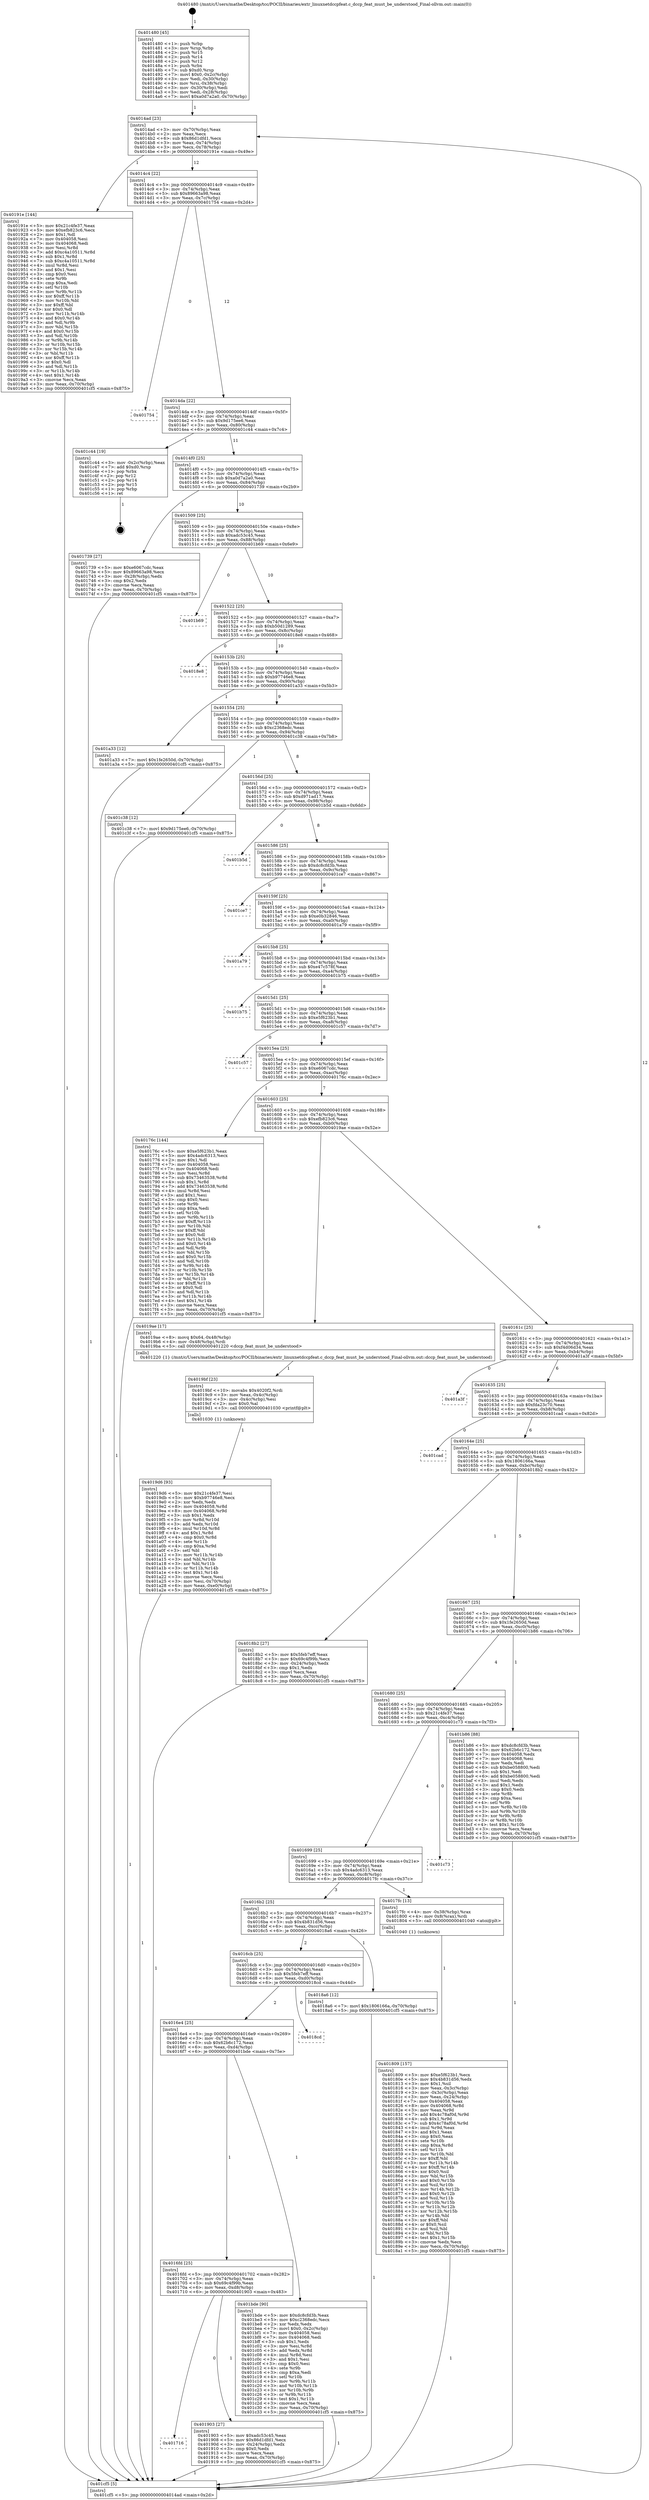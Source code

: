 digraph "0x401480" {
  label = "0x401480 (/mnt/c/Users/mathe/Desktop/tcc/POCII/binaries/extr_linuxnetdccpfeat.c_dccp_feat_must_be_understood_Final-ollvm.out::main(0))"
  labelloc = "t"
  node[shape=record]

  Entry [label="",width=0.3,height=0.3,shape=circle,fillcolor=black,style=filled]
  "0x4014ad" [label="{
     0x4014ad [23]\l
     | [instrs]\l
     &nbsp;&nbsp;0x4014ad \<+3\>: mov -0x70(%rbp),%eax\l
     &nbsp;&nbsp;0x4014b0 \<+2\>: mov %eax,%ecx\l
     &nbsp;&nbsp;0x4014b2 \<+6\>: sub $0x86d1dfd1,%ecx\l
     &nbsp;&nbsp;0x4014b8 \<+3\>: mov %eax,-0x74(%rbp)\l
     &nbsp;&nbsp;0x4014bb \<+3\>: mov %ecx,-0x78(%rbp)\l
     &nbsp;&nbsp;0x4014be \<+6\>: je 000000000040191e \<main+0x49e\>\l
  }"]
  "0x40191e" [label="{
     0x40191e [144]\l
     | [instrs]\l
     &nbsp;&nbsp;0x40191e \<+5\>: mov $0x21c4fe37,%eax\l
     &nbsp;&nbsp;0x401923 \<+5\>: mov $0xefb823c6,%ecx\l
     &nbsp;&nbsp;0x401928 \<+2\>: mov $0x1,%dl\l
     &nbsp;&nbsp;0x40192a \<+7\>: mov 0x404058,%esi\l
     &nbsp;&nbsp;0x401931 \<+7\>: mov 0x404068,%edi\l
     &nbsp;&nbsp;0x401938 \<+3\>: mov %esi,%r8d\l
     &nbsp;&nbsp;0x40193b \<+7\>: add $0xc4a10511,%r8d\l
     &nbsp;&nbsp;0x401942 \<+4\>: sub $0x1,%r8d\l
     &nbsp;&nbsp;0x401946 \<+7\>: sub $0xc4a10511,%r8d\l
     &nbsp;&nbsp;0x40194d \<+4\>: imul %r8d,%esi\l
     &nbsp;&nbsp;0x401951 \<+3\>: and $0x1,%esi\l
     &nbsp;&nbsp;0x401954 \<+3\>: cmp $0x0,%esi\l
     &nbsp;&nbsp;0x401957 \<+4\>: sete %r9b\l
     &nbsp;&nbsp;0x40195b \<+3\>: cmp $0xa,%edi\l
     &nbsp;&nbsp;0x40195e \<+4\>: setl %r10b\l
     &nbsp;&nbsp;0x401962 \<+3\>: mov %r9b,%r11b\l
     &nbsp;&nbsp;0x401965 \<+4\>: xor $0xff,%r11b\l
     &nbsp;&nbsp;0x401969 \<+3\>: mov %r10b,%bl\l
     &nbsp;&nbsp;0x40196c \<+3\>: xor $0xff,%bl\l
     &nbsp;&nbsp;0x40196f \<+3\>: xor $0x0,%dl\l
     &nbsp;&nbsp;0x401972 \<+3\>: mov %r11b,%r14b\l
     &nbsp;&nbsp;0x401975 \<+4\>: and $0x0,%r14b\l
     &nbsp;&nbsp;0x401979 \<+3\>: and %dl,%r9b\l
     &nbsp;&nbsp;0x40197c \<+3\>: mov %bl,%r15b\l
     &nbsp;&nbsp;0x40197f \<+4\>: and $0x0,%r15b\l
     &nbsp;&nbsp;0x401983 \<+3\>: and %dl,%r10b\l
     &nbsp;&nbsp;0x401986 \<+3\>: or %r9b,%r14b\l
     &nbsp;&nbsp;0x401989 \<+3\>: or %r10b,%r15b\l
     &nbsp;&nbsp;0x40198c \<+3\>: xor %r15b,%r14b\l
     &nbsp;&nbsp;0x40198f \<+3\>: or %bl,%r11b\l
     &nbsp;&nbsp;0x401992 \<+4\>: xor $0xff,%r11b\l
     &nbsp;&nbsp;0x401996 \<+3\>: or $0x0,%dl\l
     &nbsp;&nbsp;0x401999 \<+3\>: and %dl,%r11b\l
     &nbsp;&nbsp;0x40199c \<+3\>: or %r11b,%r14b\l
     &nbsp;&nbsp;0x40199f \<+4\>: test $0x1,%r14b\l
     &nbsp;&nbsp;0x4019a3 \<+3\>: cmovne %ecx,%eax\l
     &nbsp;&nbsp;0x4019a6 \<+3\>: mov %eax,-0x70(%rbp)\l
     &nbsp;&nbsp;0x4019a9 \<+5\>: jmp 0000000000401cf5 \<main+0x875\>\l
  }"]
  "0x4014c4" [label="{
     0x4014c4 [22]\l
     | [instrs]\l
     &nbsp;&nbsp;0x4014c4 \<+5\>: jmp 00000000004014c9 \<main+0x49\>\l
     &nbsp;&nbsp;0x4014c9 \<+3\>: mov -0x74(%rbp),%eax\l
     &nbsp;&nbsp;0x4014cc \<+5\>: sub $0x89663a98,%eax\l
     &nbsp;&nbsp;0x4014d1 \<+3\>: mov %eax,-0x7c(%rbp)\l
     &nbsp;&nbsp;0x4014d4 \<+6\>: je 0000000000401754 \<main+0x2d4\>\l
  }"]
  Exit [label="",width=0.3,height=0.3,shape=circle,fillcolor=black,style=filled,peripheries=2]
  "0x401754" [label="{
     0x401754\l
  }", style=dashed]
  "0x4014da" [label="{
     0x4014da [22]\l
     | [instrs]\l
     &nbsp;&nbsp;0x4014da \<+5\>: jmp 00000000004014df \<main+0x5f\>\l
     &nbsp;&nbsp;0x4014df \<+3\>: mov -0x74(%rbp),%eax\l
     &nbsp;&nbsp;0x4014e2 \<+5\>: sub $0x9d175ee6,%eax\l
     &nbsp;&nbsp;0x4014e7 \<+3\>: mov %eax,-0x80(%rbp)\l
     &nbsp;&nbsp;0x4014ea \<+6\>: je 0000000000401c44 \<main+0x7c4\>\l
  }"]
  "0x4019d6" [label="{
     0x4019d6 [93]\l
     | [instrs]\l
     &nbsp;&nbsp;0x4019d6 \<+5\>: mov $0x21c4fe37,%esi\l
     &nbsp;&nbsp;0x4019db \<+5\>: mov $0xb97746e8,%ecx\l
     &nbsp;&nbsp;0x4019e0 \<+2\>: xor %edx,%edx\l
     &nbsp;&nbsp;0x4019e2 \<+8\>: mov 0x404058,%r8d\l
     &nbsp;&nbsp;0x4019ea \<+8\>: mov 0x404068,%r9d\l
     &nbsp;&nbsp;0x4019f2 \<+3\>: sub $0x1,%edx\l
     &nbsp;&nbsp;0x4019f5 \<+3\>: mov %r8d,%r10d\l
     &nbsp;&nbsp;0x4019f8 \<+3\>: add %edx,%r10d\l
     &nbsp;&nbsp;0x4019fb \<+4\>: imul %r10d,%r8d\l
     &nbsp;&nbsp;0x4019ff \<+4\>: and $0x1,%r8d\l
     &nbsp;&nbsp;0x401a03 \<+4\>: cmp $0x0,%r8d\l
     &nbsp;&nbsp;0x401a07 \<+4\>: sete %r11b\l
     &nbsp;&nbsp;0x401a0b \<+4\>: cmp $0xa,%r9d\l
     &nbsp;&nbsp;0x401a0f \<+3\>: setl %bl\l
     &nbsp;&nbsp;0x401a12 \<+3\>: mov %r11b,%r14b\l
     &nbsp;&nbsp;0x401a15 \<+3\>: and %bl,%r14b\l
     &nbsp;&nbsp;0x401a18 \<+3\>: xor %bl,%r11b\l
     &nbsp;&nbsp;0x401a1b \<+3\>: or %r11b,%r14b\l
     &nbsp;&nbsp;0x401a1e \<+4\>: test $0x1,%r14b\l
     &nbsp;&nbsp;0x401a22 \<+3\>: cmovne %ecx,%esi\l
     &nbsp;&nbsp;0x401a25 \<+3\>: mov %esi,-0x70(%rbp)\l
     &nbsp;&nbsp;0x401a28 \<+6\>: mov %eax,-0xe0(%rbp)\l
     &nbsp;&nbsp;0x401a2e \<+5\>: jmp 0000000000401cf5 \<main+0x875\>\l
  }"]
  "0x401c44" [label="{
     0x401c44 [19]\l
     | [instrs]\l
     &nbsp;&nbsp;0x401c44 \<+3\>: mov -0x2c(%rbp),%eax\l
     &nbsp;&nbsp;0x401c47 \<+7\>: add $0xd0,%rsp\l
     &nbsp;&nbsp;0x401c4e \<+1\>: pop %rbx\l
     &nbsp;&nbsp;0x401c4f \<+2\>: pop %r12\l
     &nbsp;&nbsp;0x401c51 \<+2\>: pop %r14\l
     &nbsp;&nbsp;0x401c53 \<+2\>: pop %r15\l
     &nbsp;&nbsp;0x401c55 \<+1\>: pop %rbp\l
     &nbsp;&nbsp;0x401c56 \<+1\>: ret\l
  }"]
  "0x4014f0" [label="{
     0x4014f0 [25]\l
     | [instrs]\l
     &nbsp;&nbsp;0x4014f0 \<+5\>: jmp 00000000004014f5 \<main+0x75\>\l
     &nbsp;&nbsp;0x4014f5 \<+3\>: mov -0x74(%rbp),%eax\l
     &nbsp;&nbsp;0x4014f8 \<+5\>: sub $0xa0d7a2a0,%eax\l
     &nbsp;&nbsp;0x4014fd \<+6\>: mov %eax,-0x84(%rbp)\l
     &nbsp;&nbsp;0x401503 \<+6\>: je 0000000000401739 \<main+0x2b9\>\l
  }"]
  "0x4019bf" [label="{
     0x4019bf [23]\l
     | [instrs]\l
     &nbsp;&nbsp;0x4019bf \<+10\>: movabs $0x4020f2,%rdi\l
     &nbsp;&nbsp;0x4019c9 \<+3\>: mov %eax,-0x4c(%rbp)\l
     &nbsp;&nbsp;0x4019cc \<+3\>: mov -0x4c(%rbp),%esi\l
     &nbsp;&nbsp;0x4019cf \<+2\>: mov $0x0,%al\l
     &nbsp;&nbsp;0x4019d1 \<+5\>: call 0000000000401030 \<printf@plt\>\l
     | [calls]\l
     &nbsp;&nbsp;0x401030 \{1\} (unknown)\l
  }"]
  "0x401739" [label="{
     0x401739 [27]\l
     | [instrs]\l
     &nbsp;&nbsp;0x401739 \<+5\>: mov $0xe6067cdc,%eax\l
     &nbsp;&nbsp;0x40173e \<+5\>: mov $0x89663a98,%ecx\l
     &nbsp;&nbsp;0x401743 \<+3\>: mov -0x28(%rbp),%edx\l
     &nbsp;&nbsp;0x401746 \<+3\>: cmp $0x2,%edx\l
     &nbsp;&nbsp;0x401749 \<+3\>: cmovne %ecx,%eax\l
     &nbsp;&nbsp;0x40174c \<+3\>: mov %eax,-0x70(%rbp)\l
     &nbsp;&nbsp;0x40174f \<+5\>: jmp 0000000000401cf5 \<main+0x875\>\l
  }"]
  "0x401509" [label="{
     0x401509 [25]\l
     | [instrs]\l
     &nbsp;&nbsp;0x401509 \<+5\>: jmp 000000000040150e \<main+0x8e\>\l
     &nbsp;&nbsp;0x40150e \<+3\>: mov -0x74(%rbp),%eax\l
     &nbsp;&nbsp;0x401511 \<+5\>: sub $0xadc53c45,%eax\l
     &nbsp;&nbsp;0x401516 \<+6\>: mov %eax,-0x88(%rbp)\l
     &nbsp;&nbsp;0x40151c \<+6\>: je 0000000000401b69 \<main+0x6e9\>\l
  }"]
  "0x401cf5" [label="{
     0x401cf5 [5]\l
     | [instrs]\l
     &nbsp;&nbsp;0x401cf5 \<+5\>: jmp 00000000004014ad \<main+0x2d\>\l
  }"]
  "0x401480" [label="{
     0x401480 [45]\l
     | [instrs]\l
     &nbsp;&nbsp;0x401480 \<+1\>: push %rbp\l
     &nbsp;&nbsp;0x401481 \<+3\>: mov %rsp,%rbp\l
     &nbsp;&nbsp;0x401484 \<+2\>: push %r15\l
     &nbsp;&nbsp;0x401486 \<+2\>: push %r14\l
     &nbsp;&nbsp;0x401488 \<+2\>: push %r12\l
     &nbsp;&nbsp;0x40148a \<+1\>: push %rbx\l
     &nbsp;&nbsp;0x40148b \<+7\>: sub $0xd0,%rsp\l
     &nbsp;&nbsp;0x401492 \<+7\>: movl $0x0,-0x2c(%rbp)\l
     &nbsp;&nbsp;0x401499 \<+3\>: mov %edi,-0x30(%rbp)\l
     &nbsp;&nbsp;0x40149c \<+4\>: mov %rsi,-0x38(%rbp)\l
     &nbsp;&nbsp;0x4014a0 \<+3\>: mov -0x30(%rbp),%edi\l
     &nbsp;&nbsp;0x4014a3 \<+3\>: mov %edi,-0x28(%rbp)\l
     &nbsp;&nbsp;0x4014a6 \<+7\>: movl $0xa0d7a2a0,-0x70(%rbp)\l
  }"]
  "0x401716" [label="{
     0x401716\l
  }", style=dashed]
  "0x401b69" [label="{
     0x401b69\l
  }", style=dashed]
  "0x401522" [label="{
     0x401522 [25]\l
     | [instrs]\l
     &nbsp;&nbsp;0x401522 \<+5\>: jmp 0000000000401527 \<main+0xa7\>\l
     &nbsp;&nbsp;0x401527 \<+3\>: mov -0x74(%rbp),%eax\l
     &nbsp;&nbsp;0x40152a \<+5\>: sub $0xb50d1289,%eax\l
     &nbsp;&nbsp;0x40152f \<+6\>: mov %eax,-0x8c(%rbp)\l
     &nbsp;&nbsp;0x401535 \<+6\>: je 00000000004018e8 \<main+0x468\>\l
  }"]
  "0x401903" [label="{
     0x401903 [27]\l
     | [instrs]\l
     &nbsp;&nbsp;0x401903 \<+5\>: mov $0xadc53c45,%eax\l
     &nbsp;&nbsp;0x401908 \<+5\>: mov $0x86d1dfd1,%ecx\l
     &nbsp;&nbsp;0x40190d \<+3\>: mov -0x24(%rbp),%edx\l
     &nbsp;&nbsp;0x401910 \<+3\>: cmp $0x0,%edx\l
     &nbsp;&nbsp;0x401913 \<+3\>: cmove %ecx,%eax\l
     &nbsp;&nbsp;0x401916 \<+3\>: mov %eax,-0x70(%rbp)\l
     &nbsp;&nbsp;0x401919 \<+5\>: jmp 0000000000401cf5 \<main+0x875\>\l
  }"]
  "0x4018e8" [label="{
     0x4018e8\l
  }", style=dashed]
  "0x40153b" [label="{
     0x40153b [25]\l
     | [instrs]\l
     &nbsp;&nbsp;0x40153b \<+5\>: jmp 0000000000401540 \<main+0xc0\>\l
     &nbsp;&nbsp;0x401540 \<+3\>: mov -0x74(%rbp),%eax\l
     &nbsp;&nbsp;0x401543 \<+5\>: sub $0xb97746e8,%eax\l
     &nbsp;&nbsp;0x401548 \<+6\>: mov %eax,-0x90(%rbp)\l
     &nbsp;&nbsp;0x40154e \<+6\>: je 0000000000401a33 \<main+0x5b3\>\l
  }"]
  "0x4016fd" [label="{
     0x4016fd [25]\l
     | [instrs]\l
     &nbsp;&nbsp;0x4016fd \<+5\>: jmp 0000000000401702 \<main+0x282\>\l
     &nbsp;&nbsp;0x401702 \<+3\>: mov -0x74(%rbp),%eax\l
     &nbsp;&nbsp;0x401705 \<+5\>: sub $0x69c4f99b,%eax\l
     &nbsp;&nbsp;0x40170a \<+6\>: mov %eax,-0xd8(%rbp)\l
     &nbsp;&nbsp;0x401710 \<+6\>: je 0000000000401903 \<main+0x483\>\l
  }"]
  "0x401a33" [label="{
     0x401a33 [12]\l
     | [instrs]\l
     &nbsp;&nbsp;0x401a33 \<+7\>: movl $0x1fe2650d,-0x70(%rbp)\l
     &nbsp;&nbsp;0x401a3a \<+5\>: jmp 0000000000401cf5 \<main+0x875\>\l
  }"]
  "0x401554" [label="{
     0x401554 [25]\l
     | [instrs]\l
     &nbsp;&nbsp;0x401554 \<+5\>: jmp 0000000000401559 \<main+0xd9\>\l
     &nbsp;&nbsp;0x401559 \<+3\>: mov -0x74(%rbp),%eax\l
     &nbsp;&nbsp;0x40155c \<+5\>: sub $0xc2368edc,%eax\l
     &nbsp;&nbsp;0x401561 \<+6\>: mov %eax,-0x94(%rbp)\l
     &nbsp;&nbsp;0x401567 \<+6\>: je 0000000000401c38 \<main+0x7b8\>\l
  }"]
  "0x401bde" [label="{
     0x401bde [90]\l
     | [instrs]\l
     &nbsp;&nbsp;0x401bde \<+5\>: mov $0xdc8cfd3b,%eax\l
     &nbsp;&nbsp;0x401be3 \<+5\>: mov $0xc2368edc,%ecx\l
     &nbsp;&nbsp;0x401be8 \<+2\>: xor %edx,%edx\l
     &nbsp;&nbsp;0x401bea \<+7\>: movl $0x0,-0x2c(%rbp)\l
     &nbsp;&nbsp;0x401bf1 \<+7\>: mov 0x404058,%esi\l
     &nbsp;&nbsp;0x401bf8 \<+7\>: mov 0x404068,%edi\l
     &nbsp;&nbsp;0x401bff \<+3\>: sub $0x1,%edx\l
     &nbsp;&nbsp;0x401c02 \<+3\>: mov %esi,%r8d\l
     &nbsp;&nbsp;0x401c05 \<+3\>: add %edx,%r8d\l
     &nbsp;&nbsp;0x401c08 \<+4\>: imul %r8d,%esi\l
     &nbsp;&nbsp;0x401c0c \<+3\>: and $0x1,%esi\l
     &nbsp;&nbsp;0x401c0f \<+3\>: cmp $0x0,%esi\l
     &nbsp;&nbsp;0x401c12 \<+4\>: sete %r9b\l
     &nbsp;&nbsp;0x401c16 \<+3\>: cmp $0xa,%edi\l
     &nbsp;&nbsp;0x401c19 \<+4\>: setl %r10b\l
     &nbsp;&nbsp;0x401c1d \<+3\>: mov %r9b,%r11b\l
     &nbsp;&nbsp;0x401c20 \<+3\>: and %r10b,%r11b\l
     &nbsp;&nbsp;0x401c23 \<+3\>: xor %r10b,%r9b\l
     &nbsp;&nbsp;0x401c26 \<+3\>: or %r9b,%r11b\l
     &nbsp;&nbsp;0x401c29 \<+4\>: test $0x1,%r11b\l
     &nbsp;&nbsp;0x401c2d \<+3\>: cmovne %ecx,%eax\l
     &nbsp;&nbsp;0x401c30 \<+3\>: mov %eax,-0x70(%rbp)\l
     &nbsp;&nbsp;0x401c33 \<+5\>: jmp 0000000000401cf5 \<main+0x875\>\l
  }"]
  "0x401c38" [label="{
     0x401c38 [12]\l
     | [instrs]\l
     &nbsp;&nbsp;0x401c38 \<+7\>: movl $0x9d175ee6,-0x70(%rbp)\l
     &nbsp;&nbsp;0x401c3f \<+5\>: jmp 0000000000401cf5 \<main+0x875\>\l
  }"]
  "0x40156d" [label="{
     0x40156d [25]\l
     | [instrs]\l
     &nbsp;&nbsp;0x40156d \<+5\>: jmp 0000000000401572 \<main+0xf2\>\l
     &nbsp;&nbsp;0x401572 \<+3\>: mov -0x74(%rbp),%eax\l
     &nbsp;&nbsp;0x401575 \<+5\>: sub $0xd971ad17,%eax\l
     &nbsp;&nbsp;0x40157a \<+6\>: mov %eax,-0x98(%rbp)\l
     &nbsp;&nbsp;0x401580 \<+6\>: je 0000000000401b5d \<main+0x6dd\>\l
  }"]
  "0x4016e4" [label="{
     0x4016e4 [25]\l
     | [instrs]\l
     &nbsp;&nbsp;0x4016e4 \<+5\>: jmp 00000000004016e9 \<main+0x269\>\l
     &nbsp;&nbsp;0x4016e9 \<+3\>: mov -0x74(%rbp),%eax\l
     &nbsp;&nbsp;0x4016ec \<+5\>: sub $0x62b6c172,%eax\l
     &nbsp;&nbsp;0x4016f1 \<+6\>: mov %eax,-0xd4(%rbp)\l
     &nbsp;&nbsp;0x4016f7 \<+6\>: je 0000000000401bde \<main+0x75e\>\l
  }"]
  "0x401b5d" [label="{
     0x401b5d\l
  }", style=dashed]
  "0x401586" [label="{
     0x401586 [25]\l
     | [instrs]\l
     &nbsp;&nbsp;0x401586 \<+5\>: jmp 000000000040158b \<main+0x10b\>\l
     &nbsp;&nbsp;0x40158b \<+3\>: mov -0x74(%rbp),%eax\l
     &nbsp;&nbsp;0x40158e \<+5\>: sub $0xdc8cfd3b,%eax\l
     &nbsp;&nbsp;0x401593 \<+6\>: mov %eax,-0x9c(%rbp)\l
     &nbsp;&nbsp;0x401599 \<+6\>: je 0000000000401ce7 \<main+0x867\>\l
  }"]
  "0x4018cd" [label="{
     0x4018cd\l
  }", style=dashed]
  "0x401ce7" [label="{
     0x401ce7\l
  }", style=dashed]
  "0x40159f" [label="{
     0x40159f [25]\l
     | [instrs]\l
     &nbsp;&nbsp;0x40159f \<+5\>: jmp 00000000004015a4 \<main+0x124\>\l
     &nbsp;&nbsp;0x4015a4 \<+3\>: mov -0x74(%rbp),%eax\l
     &nbsp;&nbsp;0x4015a7 \<+5\>: sub $0xe0b32846,%eax\l
     &nbsp;&nbsp;0x4015ac \<+6\>: mov %eax,-0xa0(%rbp)\l
     &nbsp;&nbsp;0x4015b2 \<+6\>: je 0000000000401a79 \<main+0x5f9\>\l
  }"]
  "0x4016cb" [label="{
     0x4016cb [25]\l
     | [instrs]\l
     &nbsp;&nbsp;0x4016cb \<+5\>: jmp 00000000004016d0 \<main+0x250\>\l
     &nbsp;&nbsp;0x4016d0 \<+3\>: mov -0x74(%rbp),%eax\l
     &nbsp;&nbsp;0x4016d3 \<+5\>: sub $0x5feb7eff,%eax\l
     &nbsp;&nbsp;0x4016d8 \<+6\>: mov %eax,-0xd0(%rbp)\l
     &nbsp;&nbsp;0x4016de \<+6\>: je 00000000004018cd \<main+0x44d\>\l
  }"]
  "0x401a79" [label="{
     0x401a79\l
  }", style=dashed]
  "0x4015b8" [label="{
     0x4015b8 [25]\l
     | [instrs]\l
     &nbsp;&nbsp;0x4015b8 \<+5\>: jmp 00000000004015bd \<main+0x13d\>\l
     &nbsp;&nbsp;0x4015bd \<+3\>: mov -0x74(%rbp),%eax\l
     &nbsp;&nbsp;0x4015c0 \<+5\>: sub $0xe47c578f,%eax\l
     &nbsp;&nbsp;0x4015c5 \<+6\>: mov %eax,-0xa4(%rbp)\l
     &nbsp;&nbsp;0x4015cb \<+6\>: je 0000000000401b75 \<main+0x6f5\>\l
  }"]
  "0x4018a6" [label="{
     0x4018a6 [12]\l
     | [instrs]\l
     &nbsp;&nbsp;0x4018a6 \<+7\>: movl $0x1806166a,-0x70(%rbp)\l
     &nbsp;&nbsp;0x4018ad \<+5\>: jmp 0000000000401cf5 \<main+0x875\>\l
  }"]
  "0x401b75" [label="{
     0x401b75\l
  }", style=dashed]
  "0x4015d1" [label="{
     0x4015d1 [25]\l
     | [instrs]\l
     &nbsp;&nbsp;0x4015d1 \<+5\>: jmp 00000000004015d6 \<main+0x156\>\l
     &nbsp;&nbsp;0x4015d6 \<+3\>: mov -0x74(%rbp),%eax\l
     &nbsp;&nbsp;0x4015d9 \<+5\>: sub $0xe5f623b1,%eax\l
     &nbsp;&nbsp;0x4015de \<+6\>: mov %eax,-0xa8(%rbp)\l
     &nbsp;&nbsp;0x4015e4 \<+6\>: je 0000000000401c57 \<main+0x7d7\>\l
  }"]
  "0x401809" [label="{
     0x401809 [157]\l
     | [instrs]\l
     &nbsp;&nbsp;0x401809 \<+5\>: mov $0xe5f623b1,%ecx\l
     &nbsp;&nbsp;0x40180e \<+5\>: mov $0x4b831d56,%edx\l
     &nbsp;&nbsp;0x401813 \<+3\>: mov $0x1,%sil\l
     &nbsp;&nbsp;0x401816 \<+3\>: mov %eax,-0x3c(%rbp)\l
     &nbsp;&nbsp;0x401819 \<+3\>: mov -0x3c(%rbp),%eax\l
     &nbsp;&nbsp;0x40181c \<+3\>: mov %eax,-0x24(%rbp)\l
     &nbsp;&nbsp;0x40181f \<+7\>: mov 0x404058,%eax\l
     &nbsp;&nbsp;0x401826 \<+8\>: mov 0x404068,%r8d\l
     &nbsp;&nbsp;0x40182e \<+3\>: mov %eax,%r9d\l
     &nbsp;&nbsp;0x401831 \<+7\>: add $0x4c78af0d,%r9d\l
     &nbsp;&nbsp;0x401838 \<+4\>: sub $0x1,%r9d\l
     &nbsp;&nbsp;0x40183c \<+7\>: sub $0x4c78af0d,%r9d\l
     &nbsp;&nbsp;0x401843 \<+4\>: imul %r9d,%eax\l
     &nbsp;&nbsp;0x401847 \<+3\>: and $0x1,%eax\l
     &nbsp;&nbsp;0x40184a \<+3\>: cmp $0x0,%eax\l
     &nbsp;&nbsp;0x40184d \<+4\>: sete %r10b\l
     &nbsp;&nbsp;0x401851 \<+4\>: cmp $0xa,%r8d\l
     &nbsp;&nbsp;0x401855 \<+4\>: setl %r11b\l
     &nbsp;&nbsp;0x401859 \<+3\>: mov %r10b,%bl\l
     &nbsp;&nbsp;0x40185c \<+3\>: xor $0xff,%bl\l
     &nbsp;&nbsp;0x40185f \<+3\>: mov %r11b,%r14b\l
     &nbsp;&nbsp;0x401862 \<+4\>: xor $0xff,%r14b\l
     &nbsp;&nbsp;0x401866 \<+4\>: xor $0x0,%sil\l
     &nbsp;&nbsp;0x40186a \<+3\>: mov %bl,%r15b\l
     &nbsp;&nbsp;0x40186d \<+4\>: and $0x0,%r15b\l
     &nbsp;&nbsp;0x401871 \<+3\>: and %sil,%r10b\l
     &nbsp;&nbsp;0x401874 \<+3\>: mov %r14b,%r12b\l
     &nbsp;&nbsp;0x401877 \<+4\>: and $0x0,%r12b\l
     &nbsp;&nbsp;0x40187b \<+3\>: and %sil,%r11b\l
     &nbsp;&nbsp;0x40187e \<+3\>: or %r10b,%r15b\l
     &nbsp;&nbsp;0x401881 \<+3\>: or %r11b,%r12b\l
     &nbsp;&nbsp;0x401884 \<+3\>: xor %r12b,%r15b\l
     &nbsp;&nbsp;0x401887 \<+3\>: or %r14b,%bl\l
     &nbsp;&nbsp;0x40188a \<+3\>: xor $0xff,%bl\l
     &nbsp;&nbsp;0x40188d \<+4\>: or $0x0,%sil\l
     &nbsp;&nbsp;0x401891 \<+3\>: and %sil,%bl\l
     &nbsp;&nbsp;0x401894 \<+3\>: or %bl,%r15b\l
     &nbsp;&nbsp;0x401897 \<+4\>: test $0x1,%r15b\l
     &nbsp;&nbsp;0x40189b \<+3\>: cmovne %edx,%ecx\l
     &nbsp;&nbsp;0x40189e \<+3\>: mov %ecx,-0x70(%rbp)\l
     &nbsp;&nbsp;0x4018a1 \<+5\>: jmp 0000000000401cf5 \<main+0x875\>\l
  }"]
  "0x401c57" [label="{
     0x401c57\l
  }", style=dashed]
  "0x4015ea" [label="{
     0x4015ea [25]\l
     | [instrs]\l
     &nbsp;&nbsp;0x4015ea \<+5\>: jmp 00000000004015ef \<main+0x16f\>\l
     &nbsp;&nbsp;0x4015ef \<+3\>: mov -0x74(%rbp),%eax\l
     &nbsp;&nbsp;0x4015f2 \<+5\>: sub $0xe6067cdc,%eax\l
     &nbsp;&nbsp;0x4015f7 \<+6\>: mov %eax,-0xac(%rbp)\l
     &nbsp;&nbsp;0x4015fd \<+6\>: je 000000000040176c \<main+0x2ec\>\l
  }"]
  "0x4016b2" [label="{
     0x4016b2 [25]\l
     | [instrs]\l
     &nbsp;&nbsp;0x4016b2 \<+5\>: jmp 00000000004016b7 \<main+0x237\>\l
     &nbsp;&nbsp;0x4016b7 \<+3\>: mov -0x74(%rbp),%eax\l
     &nbsp;&nbsp;0x4016ba \<+5\>: sub $0x4b831d56,%eax\l
     &nbsp;&nbsp;0x4016bf \<+6\>: mov %eax,-0xcc(%rbp)\l
     &nbsp;&nbsp;0x4016c5 \<+6\>: je 00000000004018a6 \<main+0x426\>\l
  }"]
  "0x40176c" [label="{
     0x40176c [144]\l
     | [instrs]\l
     &nbsp;&nbsp;0x40176c \<+5\>: mov $0xe5f623b1,%eax\l
     &nbsp;&nbsp;0x401771 \<+5\>: mov $0x4adc6313,%ecx\l
     &nbsp;&nbsp;0x401776 \<+2\>: mov $0x1,%dl\l
     &nbsp;&nbsp;0x401778 \<+7\>: mov 0x404058,%esi\l
     &nbsp;&nbsp;0x40177f \<+7\>: mov 0x404068,%edi\l
     &nbsp;&nbsp;0x401786 \<+3\>: mov %esi,%r8d\l
     &nbsp;&nbsp;0x401789 \<+7\>: sub $0x73463538,%r8d\l
     &nbsp;&nbsp;0x401790 \<+4\>: sub $0x1,%r8d\l
     &nbsp;&nbsp;0x401794 \<+7\>: add $0x73463538,%r8d\l
     &nbsp;&nbsp;0x40179b \<+4\>: imul %r8d,%esi\l
     &nbsp;&nbsp;0x40179f \<+3\>: and $0x1,%esi\l
     &nbsp;&nbsp;0x4017a2 \<+3\>: cmp $0x0,%esi\l
     &nbsp;&nbsp;0x4017a5 \<+4\>: sete %r9b\l
     &nbsp;&nbsp;0x4017a9 \<+3\>: cmp $0xa,%edi\l
     &nbsp;&nbsp;0x4017ac \<+4\>: setl %r10b\l
     &nbsp;&nbsp;0x4017b0 \<+3\>: mov %r9b,%r11b\l
     &nbsp;&nbsp;0x4017b3 \<+4\>: xor $0xff,%r11b\l
     &nbsp;&nbsp;0x4017b7 \<+3\>: mov %r10b,%bl\l
     &nbsp;&nbsp;0x4017ba \<+3\>: xor $0xff,%bl\l
     &nbsp;&nbsp;0x4017bd \<+3\>: xor $0x0,%dl\l
     &nbsp;&nbsp;0x4017c0 \<+3\>: mov %r11b,%r14b\l
     &nbsp;&nbsp;0x4017c3 \<+4\>: and $0x0,%r14b\l
     &nbsp;&nbsp;0x4017c7 \<+3\>: and %dl,%r9b\l
     &nbsp;&nbsp;0x4017ca \<+3\>: mov %bl,%r15b\l
     &nbsp;&nbsp;0x4017cd \<+4\>: and $0x0,%r15b\l
     &nbsp;&nbsp;0x4017d1 \<+3\>: and %dl,%r10b\l
     &nbsp;&nbsp;0x4017d4 \<+3\>: or %r9b,%r14b\l
     &nbsp;&nbsp;0x4017d7 \<+3\>: or %r10b,%r15b\l
     &nbsp;&nbsp;0x4017da \<+3\>: xor %r15b,%r14b\l
     &nbsp;&nbsp;0x4017dd \<+3\>: or %bl,%r11b\l
     &nbsp;&nbsp;0x4017e0 \<+4\>: xor $0xff,%r11b\l
     &nbsp;&nbsp;0x4017e4 \<+3\>: or $0x0,%dl\l
     &nbsp;&nbsp;0x4017e7 \<+3\>: and %dl,%r11b\l
     &nbsp;&nbsp;0x4017ea \<+3\>: or %r11b,%r14b\l
     &nbsp;&nbsp;0x4017ed \<+4\>: test $0x1,%r14b\l
     &nbsp;&nbsp;0x4017f1 \<+3\>: cmovne %ecx,%eax\l
     &nbsp;&nbsp;0x4017f4 \<+3\>: mov %eax,-0x70(%rbp)\l
     &nbsp;&nbsp;0x4017f7 \<+5\>: jmp 0000000000401cf5 \<main+0x875\>\l
  }"]
  "0x401603" [label="{
     0x401603 [25]\l
     | [instrs]\l
     &nbsp;&nbsp;0x401603 \<+5\>: jmp 0000000000401608 \<main+0x188\>\l
     &nbsp;&nbsp;0x401608 \<+3\>: mov -0x74(%rbp),%eax\l
     &nbsp;&nbsp;0x40160b \<+5\>: sub $0xefb823c6,%eax\l
     &nbsp;&nbsp;0x401610 \<+6\>: mov %eax,-0xb0(%rbp)\l
     &nbsp;&nbsp;0x401616 \<+6\>: je 00000000004019ae \<main+0x52e\>\l
  }"]
  "0x4017fc" [label="{
     0x4017fc [13]\l
     | [instrs]\l
     &nbsp;&nbsp;0x4017fc \<+4\>: mov -0x38(%rbp),%rax\l
     &nbsp;&nbsp;0x401800 \<+4\>: mov 0x8(%rax),%rdi\l
     &nbsp;&nbsp;0x401804 \<+5\>: call 0000000000401040 \<atoi@plt\>\l
     | [calls]\l
     &nbsp;&nbsp;0x401040 \{1\} (unknown)\l
  }"]
  "0x4019ae" [label="{
     0x4019ae [17]\l
     | [instrs]\l
     &nbsp;&nbsp;0x4019ae \<+8\>: movq $0x64,-0x48(%rbp)\l
     &nbsp;&nbsp;0x4019b6 \<+4\>: mov -0x48(%rbp),%rdi\l
     &nbsp;&nbsp;0x4019ba \<+5\>: call 0000000000401220 \<dccp_feat_must_be_understood\>\l
     | [calls]\l
     &nbsp;&nbsp;0x401220 \{1\} (/mnt/c/Users/mathe/Desktop/tcc/POCII/binaries/extr_linuxnetdccpfeat.c_dccp_feat_must_be_understood_Final-ollvm.out::dccp_feat_must_be_understood)\l
  }"]
  "0x40161c" [label="{
     0x40161c [25]\l
     | [instrs]\l
     &nbsp;&nbsp;0x40161c \<+5\>: jmp 0000000000401621 \<main+0x1a1\>\l
     &nbsp;&nbsp;0x401621 \<+3\>: mov -0x74(%rbp),%eax\l
     &nbsp;&nbsp;0x401624 \<+5\>: sub $0xf4d06d34,%eax\l
     &nbsp;&nbsp;0x401629 \<+6\>: mov %eax,-0xb4(%rbp)\l
     &nbsp;&nbsp;0x40162f \<+6\>: je 0000000000401a3f \<main+0x5bf\>\l
  }"]
  "0x401699" [label="{
     0x401699 [25]\l
     | [instrs]\l
     &nbsp;&nbsp;0x401699 \<+5\>: jmp 000000000040169e \<main+0x21e\>\l
     &nbsp;&nbsp;0x40169e \<+3\>: mov -0x74(%rbp),%eax\l
     &nbsp;&nbsp;0x4016a1 \<+5\>: sub $0x4adc6313,%eax\l
     &nbsp;&nbsp;0x4016a6 \<+6\>: mov %eax,-0xc8(%rbp)\l
     &nbsp;&nbsp;0x4016ac \<+6\>: je 00000000004017fc \<main+0x37c\>\l
  }"]
  "0x401a3f" [label="{
     0x401a3f\l
  }", style=dashed]
  "0x401635" [label="{
     0x401635 [25]\l
     | [instrs]\l
     &nbsp;&nbsp;0x401635 \<+5\>: jmp 000000000040163a \<main+0x1ba\>\l
     &nbsp;&nbsp;0x40163a \<+3\>: mov -0x74(%rbp),%eax\l
     &nbsp;&nbsp;0x40163d \<+5\>: sub $0xfda23c70,%eax\l
     &nbsp;&nbsp;0x401642 \<+6\>: mov %eax,-0xb8(%rbp)\l
     &nbsp;&nbsp;0x401648 \<+6\>: je 0000000000401cad \<main+0x82d\>\l
  }"]
  "0x401c73" [label="{
     0x401c73\l
  }", style=dashed]
  "0x401cad" [label="{
     0x401cad\l
  }", style=dashed]
  "0x40164e" [label="{
     0x40164e [25]\l
     | [instrs]\l
     &nbsp;&nbsp;0x40164e \<+5\>: jmp 0000000000401653 \<main+0x1d3\>\l
     &nbsp;&nbsp;0x401653 \<+3\>: mov -0x74(%rbp),%eax\l
     &nbsp;&nbsp;0x401656 \<+5\>: sub $0x1806166a,%eax\l
     &nbsp;&nbsp;0x40165b \<+6\>: mov %eax,-0xbc(%rbp)\l
     &nbsp;&nbsp;0x401661 \<+6\>: je 00000000004018b2 \<main+0x432\>\l
  }"]
  "0x401680" [label="{
     0x401680 [25]\l
     | [instrs]\l
     &nbsp;&nbsp;0x401680 \<+5\>: jmp 0000000000401685 \<main+0x205\>\l
     &nbsp;&nbsp;0x401685 \<+3\>: mov -0x74(%rbp),%eax\l
     &nbsp;&nbsp;0x401688 \<+5\>: sub $0x21c4fe37,%eax\l
     &nbsp;&nbsp;0x40168d \<+6\>: mov %eax,-0xc4(%rbp)\l
     &nbsp;&nbsp;0x401693 \<+6\>: je 0000000000401c73 \<main+0x7f3\>\l
  }"]
  "0x4018b2" [label="{
     0x4018b2 [27]\l
     | [instrs]\l
     &nbsp;&nbsp;0x4018b2 \<+5\>: mov $0x5feb7eff,%eax\l
     &nbsp;&nbsp;0x4018b7 \<+5\>: mov $0x69c4f99b,%ecx\l
     &nbsp;&nbsp;0x4018bc \<+3\>: mov -0x24(%rbp),%edx\l
     &nbsp;&nbsp;0x4018bf \<+3\>: cmp $0x1,%edx\l
     &nbsp;&nbsp;0x4018c2 \<+3\>: cmovl %ecx,%eax\l
     &nbsp;&nbsp;0x4018c5 \<+3\>: mov %eax,-0x70(%rbp)\l
     &nbsp;&nbsp;0x4018c8 \<+5\>: jmp 0000000000401cf5 \<main+0x875\>\l
  }"]
  "0x401667" [label="{
     0x401667 [25]\l
     | [instrs]\l
     &nbsp;&nbsp;0x401667 \<+5\>: jmp 000000000040166c \<main+0x1ec\>\l
     &nbsp;&nbsp;0x40166c \<+3\>: mov -0x74(%rbp),%eax\l
     &nbsp;&nbsp;0x40166f \<+5\>: sub $0x1fe2650d,%eax\l
     &nbsp;&nbsp;0x401674 \<+6\>: mov %eax,-0xc0(%rbp)\l
     &nbsp;&nbsp;0x40167a \<+6\>: je 0000000000401b86 \<main+0x706\>\l
  }"]
  "0x401b86" [label="{
     0x401b86 [88]\l
     | [instrs]\l
     &nbsp;&nbsp;0x401b86 \<+5\>: mov $0xdc8cfd3b,%eax\l
     &nbsp;&nbsp;0x401b8b \<+5\>: mov $0x62b6c172,%ecx\l
     &nbsp;&nbsp;0x401b90 \<+7\>: mov 0x404058,%edx\l
     &nbsp;&nbsp;0x401b97 \<+7\>: mov 0x404068,%esi\l
     &nbsp;&nbsp;0x401b9e \<+2\>: mov %edx,%edi\l
     &nbsp;&nbsp;0x401ba0 \<+6\>: sub $0xbe058800,%edi\l
     &nbsp;&nbsp;0x401ba6 \<+3\>: sub $0x1,%edi\l
     &nbsp;&nbsp;0x401ba9 \<+6\>: add $0xbe058800,%edi\l
     &nbsp;&nbsp;0x401baf \<+3\>: imul %edi,%edx\l
     &nbsp;&nbsp;0x401bb2 \<+3\>: and $0x1,%edx\l
     &nbsp;&nbsp;0x401bb5 \<+3\>: cmp $0x0,%edx\l
     &nbsp;&nbsp;0x401bb8 \<+4\>: sete %r8b\l
     &nbsp;&nbsp;0x401bbc \<+3\>: cmp $0xa,%esi\l
     &nbsp;&nbsp;0x401bbf \<+4\>: setl %r9b\l
     &nbsp;&nbsp;0x401bc3 \<+3\>: mov %r8b,%r10b\l
     &nbsp;&nbsp;0x401bc6 \<+3\>: and %r9b,%r10b\l
     &nbsp;&nbsp;0x401bc9 \<+3\>: xor %r9b,%r8b\l
     &nbsp;&nbsp;0x401bcc \<+3\>: or %r8b,%r10b\l
     &nbsp;&nbsp;0x401bcf \<+4\>: test $0x1,%r10b\l
     &nbsp;&nbsp;0x401bd3 \<+3\>: cmovne %ecx,%eax\l
     &nbsp;&nbsp;0x401bd6 \<+3\>: mov %eax,-0x70(%rbp)\l
     &nbsp;&nbsp;0x401bd9 \<+5\>: jmp 0000000000401cf5 \<main+0x875\>\l
  }"]
  Entry -> "0x401480" [label=" 1"]
  "0x4014ad" -> "0x40191e" [label=" 1"]
  "0x4014ad" -> "0x4014c4" [label=" 12"]
  "0x401c44" -> Exit [label=" 1"]
  "0x4014c4" -> "0x401754" [label=" 0"]
  "0x4014c4" -> "0x4014da" [label=" 12"]
  "0x401c38" -> "0x401cf5" [label=" 1"]
  "0x4014da" -> "0x401c44" [label=" 1"]
  "0x4014da" -> "0x4014f0" [label=" 11"]
  "0x401bde" -> "0x401cf5" [label=" 1"]
  "0x4014f0" -> "0x401739" [label=" 1"]
  "0x4014f0" -> "0x401509" [label=" 10"]
  "0x401739" -> "0x401cf5" [label=" 1"]
  "0x401480" -> "0x4014ad" [label=" 1"]
  "0x401cf5" -> "0x4014ad" [label=" 12"]
  "0x401b86" -> "0x401cf5" [label=" 1"]
  "0x401509" -> "0x401b69" [label=" 0"]
  "0x401509" -> "0x401522" [label=" 10"]
  "0x401a33" -> "0x401cf5" [label=" 1"]
  "0x401522" -> "0x4018e8" [label=" 0"]
  "0x401522" -> "0x40153b" [label=" 10"]
  "0x4019d6" -> "0x401cf5" [label=" 1"]
  "0x40153b" -> "0x401a33" [label=" 1"]
  "0x40153b" -> "0x401554" [label=" 9"]
  "0x4019ae" -> "0x4019bf" [label=" 1"]
  "0x401554" -> "0x401c38" [label=" 1"]
  "0x401554" -> "0x40156d" [label=" 8"]
  "0x40191e" -> "0x401cf5" [label=" 1"]
  "0x40156d" -> "0x401b5d" [label=" 0"]
  "0x40156d" -> "0x401586" [label=" 8"]
  "0x4016fd" -> "0x401716" [label=" 0"]
  "0x401586" -> "0x401ce7" [label=" 0"]
  "0x401586" -> "0x40159f" [label=" 8"]
  "0x4016fd" -> "0x401903" [label=" 1"]
  "0x40159f" -> "0x401a79" [label=" 0"]
  "0x40159f" -> "0x4015b8" [label=" 8"]
  "0x4016e4" -> "0x4016fd" [label=" 1"]
  "0x4015b8" -> "0x401b75" [label=" 0"]
  "0x4015b8" -> "0x4015d1" [label=" 8"]
  "0x4016e4" -> "0x401bde" [label=" 1"]
  "0x4015d1" -> "0x401c57" [label=" 0"]
  "0x4015d1" -> "0x4015ea" [label=" 8"]
  "0x4016cb" -> "0x4016e4" [label=" 2"]
  "0x4015ea" -> "0x40176c" [label=" 1"]
  "0x4015ea" -> "0x401603" [label=" 7"]
  "0x40176c" -> "0x401cf5" [label=" 1"]
  "0x4016cb" -> "0x4018cd" [label=" 0"]
  "0x401603" -> "0x4019ae" [label=" 1"]
  "0x401603" -> "0x40161c" [label=" 6"]
  "0x4019bf" -> "0x4019d6" [label=" 1"]
  "0x40161c" -> "0x401a3f" [label=" 0"]
  "0x40161c" -> "0x401635" [label=" 6"]
  "0x4018a6" -> "0x401cf5" [label=" 1"]
  "0x401635" -> "0x401cad" [label=" 0"]
  "0x401635" -> "0x40164e" [label=" 6"]
  "0x4016b2" -> "0x4016cb" [label=" 2"]
  "0x40164e" -> "0x4018b2" [label=" 1"]
  "0x40164e" -> "0x401667" [label=" 5"]
  "0x401903" -> "0x401cf5" [label=" 1"]
  "0x401667" -> "0x401b86" [label=" 1"]
  "0x401667" -> "0x401680" [label=" 4"]
  "0x4016b2" -> "0x4018a6" [label=" 1"]
  "0x401680" -> "0x401c73" [label=" 0"]
  "0x401680" -> "0x401699" [label=" 4"]
  "0x4018b2" -> "0x401cf5" [label=" 1"]
  "0x401699" -> "0x4017fc" [label=" 1"]
  "0x401699" -> "0x4016b2" [label=" 3"]
  "0x4017fc" -> "0x401809" [label=" 1"]
  "0x401809" -> "0x401cf5" [label=" 1"]
}
